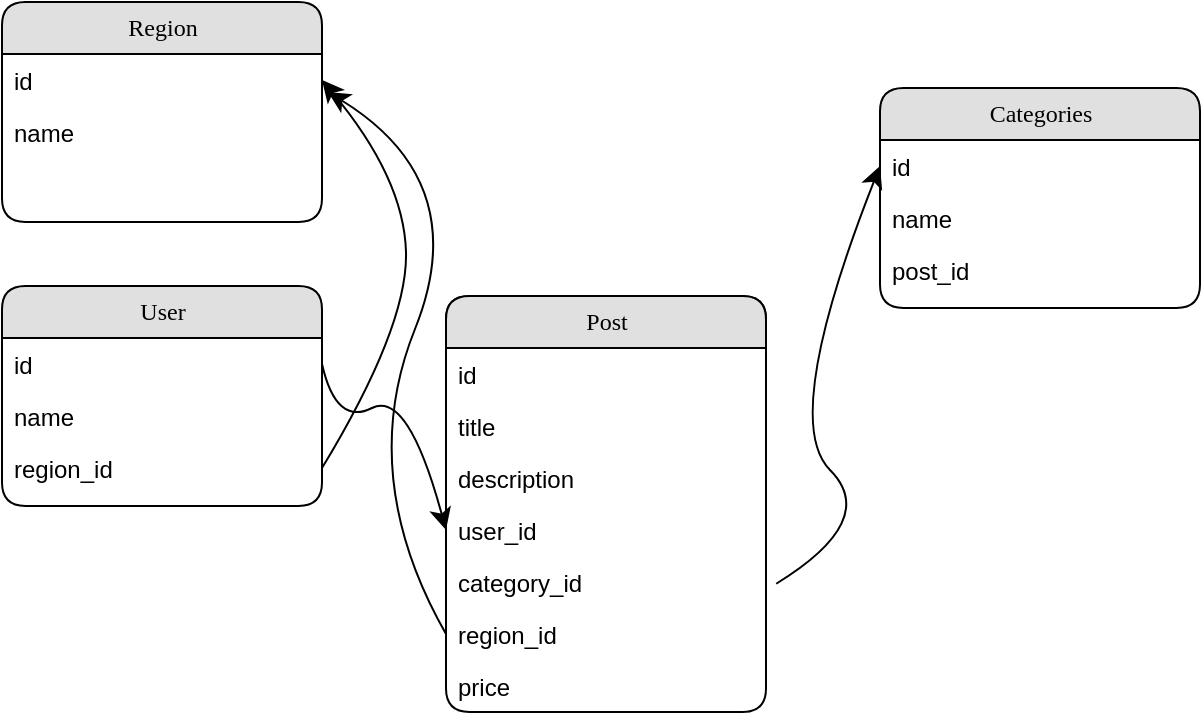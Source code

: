 <mxfile version="24.4.0" type="device">
  <diagram name="Page-1" id="0ngDe8UuJhcvlgXcPP2B">
    <mxGraphModel dx="1072" dy="1107" grid="0" gridSize="10" guides="1" tooltips="1" connect="1" arrows="1" fold="1" page="0" pageScale="1" pageWidth="850" pageHeight="1100" math="0" shadow="0">
      <root>
        <mxCell id="0" />
        <mxCell id="1" parent="0" />
        <mxCell id="tWOFz7EWHhk4SvWGC_su-5" value="User" style="swimlane;html=1;fontStyle=0;childLayout=stackLayout;horizontal=1;startSize=26;fillColor=#e0e0e0;horizontalStack=0;resizeParent=1;resizeLast=0;collapsible=1;marginBottom=0;swimlaneFillColor=#ffffff;align=center;rounded=1;shadow=0;comic=0;labelBackgroundColor=none;strokeWidth=1;fontFamily=Verdana;fontSize=12" vertex="1" parent="1">
          <mxGeometry x="-132" y="45" width="160" height="110" as="geometry" />
        </mxCell>
        <mxCell id="tWOFz7EWHhk4SvWGC_su-6" value="id" style="text;html=1;strokeColor=none;fillColor=none;spacingLeft=4;spacingRight=4;whiteSpace=wrap;overflow=hidden;rotatable=0;points=[[0,0.5],[1,0.5]];portConstraint=eastwest;" vertex="1" parent="tWOFz7EWHhk4SvWGC_su-5">
          <mxGeometry y="26" width="160" height="26" as="geometry" />
        </mxCell>
        <mxCell id="tWOFz7EWHhk4SvWGC_su-7" value="name" style="text;html=1;strokeColor=none;fillColor=none;spacingLeft=4;spacingRight=4;whiteSpace=wrap;overflow=hidden;rotatable=0;points=[[0,0.5],[1,0.5]];portConstraint=eastwest;" vertex="1" parent="tWOFz7EWHhk4SvWGC_su-5">
          <mxGeometry y="52" width="160" height="26" as="geometry" />
        </mxCell>
        <mxCell id="tWOFz7EWHhk4SvWGC_su-8" value="region_id" style="text;html=1;strokeColor=none;fillColor=none;spacingLeft=4;spacingRight=4;whiteSpace=wrap;overflow=hidden;rotatable=0;points=[[0,0.5],[1,0.5]];portConstraint=eastwest;" vertex="1" parent="tWOFz7EWHhk4SvWGC_su-5">
          <mxGeometry y="78" width="160" height="26" as="geometry" />
        </mxCell>
        <mxCell id="tWOFz7EWHhk4SvWGC_su-9" value="Region" style="swimlane;html=1;fontStyle=0;childLayout=stackLayout;horizontal=1;startSize=26;fillColor=#e0e0e0;horizontalStack=0;resizeParent=1;resizeLast=0;collapsible=1;marginBottom=0;swimlaneFillColor=#ffffff;align=center;rounded=1;shadow=0;comic=0;labelBackgroundColor=none;strokeWidth=1;fontFamily=Verdana;fontSize=12" vertex="1" parent="1">
          <mxGeometry x="-132" y="-97" width="160" height="110" as="geometry" />
        </mxCell>
        <mxCell id="tWOFz7EWHhk4SvWGC_su-10" value="id" style="text;html=1;strokeColor=none;fillColor=none;spacingLeft=4;spacingRight=4;whiteSpace=wrap;overflow=hidden;rotatable=0;points=[[0,0.5],[1,0.5]];portConstraint=eastwest;" vertex="1" parent="tWOFz7EWHhk4SvWGC_su-9">
          <mxGeometry y="26" width="160" height="26" as="geometry" />
        </mxCell>
        <mxCell id="tWOFz7EWHhk4SvWGC_su-11" value="name" style="text;html=1;strokeColor=none;fillColor=none;spacingLeft=4;spacingRight=4;whiteSpace=wrap;overflow=hidden;rotatable=0;points=[[0,0.5],[1,0.5]];portConstraint=eastwest;" vertex="1" parent="tWOFz7EWHhk4SvWGC_su-9">
          <mxGeometry y="52" width="160" height="26" as="geometry" />
        </mxCell>
        <mxCell id="tWOFz7EWHhk4SvWGC_su-13" value="" style="curved=1;endArrow=classic;html=1;rounded=0;fontSize=12;startSize=8;endSize=8;exitX=1;exitY=0.5;exitDx=0;exitDy=0;entryX=1;entryY=0.5;entryDx=0;entryDy=0;" edge="1" parent="1" source="tWOFz7EWHhk4SvWGC_su-8" target="tWOFz7EWHhk4SvWGC_su-10">
          <mxGeometry width="50" height="50" relative="1" as="geometry">
            <mxPoint x="38" y="115" as="sourcePoint" />
            <mxPoint x="88" y="65" as="targetPoint" />
            <Array as="points">
              <mxPoint x="71" y="65" />
              <mxPoint x="69" y="-9" />
            </Array>
          </mxGeometry>
        </mxCell>
        <mxCell id="tWOFz7EWHhk4SvWGC_su-14" value="Doctors" style="swimlane;html=1;fontStyle=0;childLayout=stackLayout;horizontal=1;startSize=26;fillColor=#e0e0e0;horizontalStack=0;resizeParent=1;resizeLast=0;collapsible=1;marginBottom=0;swimlaneFillColor=#ffffff;align=center;rounded=1;shadow=0;comic=0;labelBackgroundColor=none;strokeWidth=1;fontFamily=Verdana;fontSize=12" vertex="1" parent="1">
          <mxGeometry x="90" y="50" width="160" height="110" as="geometry" />
        </mxCell>
        <mxCell id="tWOFz7EWHhk4SvWGC_su-15" value="id" style="text;html=1;strokeColor=none;fillColor=none;spacingLeft=4;spacingRight=4;whiteSpace=wrap;overflow=hidden;rotatable=0;points=[[0,0.5],[1,0.5]];portConstraint=eastwest;" vertex="1" parent="tWOFz7EWHhk4SvWGC_su-14">
          <mxGeometry y="26" width="160" height="26" as="geometry" />
        </mxCell>
        <mxCell id="tWOFz7EWHhk4SvWGC_su-16" value="name" style="text;html=1;strokeColor=none;fillColor=none;spacingLeft=4;spacingRight=4;whiteSpace=wrap;overflow=hidden;rotatable=0;points=[[0,0.5],[1,0.5]];portConstraint=eastwest;" vertex="1" parent="tWOFz7EWHhk4SvWGC_su-14">
          <mxGeometry y="52" width="160" height="26" as="geometry" />
        </mxCell>
        <mxCell id="tWOFz7EWHhk4SvWGC_su-17" value="paitent_num" style="text;html=1;strokeColor=none;fillColor=none;spacingLeft=4;spacingRight=4;whiteSpace=wrap;overflow=hidden;rotatable=0;points=[[0,0.5],[1,0.5]];portConstraint=eastwest;" vertex="1" parent="tWOFz7EWHhk4SvWGC_su-14">
          <mxGeometry y="78" width="160" height="26" as="geometry" />
        </mxCell>
        <mxCell id="tWOFz7EWHhk4SvWGC_su-18" value="Post" style="swimlane;html=1;fontStyle=0;childLayout=stackLayout;horizontal=1;startSize=26;fillColor=#e0e0e0;horizontalStack=0;resizeParent=1;resizeLast=0;collapsible=1;marginBottom=0;swimlaneFillColor=#ffffff;align=center;rounded=1;shadow=0;comic=0;labelBackgroundColor=none;strokeWidth=1;fontFamily=Verdana;fontSize=12" vertex="1" parent="1">
          <mxGeometry x="90" y="50" width="160" height="208" as="geometry" />
        </mxCell>
        <mxCell id="tWOFz7EWHhk4SvWGC_su-19" value="id" style="text;html=1;strokeColor=none;fillColor=none;spacingLeft=4;spacingRight=4;whiteSpace=wrap;overflow=hidden;rotatable=0;points=[[0,0.5],[1,0.5]];portConstraint=eastwest;" vertex="1" parent="tWOFz7EWHhk4SvWGC_su-18">
          <mxGeometry y="26" width="160" height="26" as="geometry" />
        </mxCell>
        <mxCell id="tWOFz7EWHhk4SvWGC_su-20" value="title" style="text;html=1;strokeColor=none;fillColor=none;spacingLeft=4;spacingRight=4;whiteSpace=wrap;overflow=hidden;rotatable=0;points=[[0,0.5],[1,0.5]];portConstraint=eastwest;" vertex="1" parent="tWOFz7EWHhk4SvWGC_su-18">
          <mxGeometry y="52" width="160" height="26" as="geometry" />
        </mxCell>
        <mxCell id="tWOFz7EWHhk4SvWGC_su-21" value="description" style="text;html=1;strokeColor=none;fillColor=none;spacingLeft=4;spacingRight=4;whiteSpace=wrap;overflow=hidden;rotatable=0;points=[[0,0.5],[1,0.5]];portConstraint=eastwest;" vertex="1" parent="tWOFz7EWHhk4SvWGC_su-18">
          <mxGeometry y="78" width="160" height="26" as="geometry" />
        </mxCell>
        <mxCell id="tWOFz7EWHhk4SvWGC_su-23" value="user_id" style="text;html=1;strokeColor=none;fillColor=none;spacingLeft=4;spacingRight=4;whiteSpace=wrap;overflow=hidden;rotatable=0;points=[[0,0.5],[1,0.5]];portConstraint=eastwest;" vertex="1" parent="tWOFz7EWHhk4SvWGC_su-18">
          <mxGeometry y="104" width="160" height="26" as="geometry" />
        </mxCell>
        <mxCell id="tWOFz7EWHhk4SvWGC_su-24" value="category_id" style="text;html=1;strokeColor=none;fillColor=none;spacingLeft=4;spacingRight=4;whiteSpace=wrap;overflow=hidden;rotatable=0;points=[[0,0.5],[1,0.5]];portConstraint=eastwest;" vertex="1" parent="tWOFz7EWHhk4SvWGC_su-18">
          <mxGeometry y="130" width="160" height="26" as="geometry" />
        </mxCell>
        <mxCell id="tWOFz7EWHhk4SvWGC_su-32" value="region_id" style="text;html=1;strokeColor=none;fillColor=none;spacingLeft=4;spacingRight=4;whiteSpace=wrap;overflow=hidden;rotatable=0;points=[[0,0.5],[1,0.5]];portConstraint=eastwest;" vertex="1" parent="tWOFz7EWHhk4SvWGC_su-18">
          <mxGeometry y="156" width="160" height="26" as="geometry" />
        </mxCell>
        <mxCell id="tWOFz7EWHhk4SvWGC_su-31" value="price" style="text;html=1;strokeColor=none;fillColor=none;spacingLeft=4;spacingRight=4;whiteSpace=wrap;overflow=hidden;rotatable=0;points=[[0,0.5],[1,0.5]];portConstraint=eastwest;" vertex="1" parent="tWOFz7EWHhk4SvWGC_su-18">
          <mxGeometry y="182" width="160" height="26" as="geometry" />
        </mxCell>
        <mxCell id="tWOFz7EWHhk4SvWGC_su-25" value="" style="curved=1;endArrow=classic;html=1;rounded=0;fontSize=12;startSize=8;endSize=8;exitX=1;exitY=0.5;exitDx=0;exitDy=0;entryX=0;entryY=0.5;entryDx=0;entryDy=0;" edge="1" parent="1" source="tWOFz7EWHhk4SvWGC_su-6" target="tWOFz7EWHhk4SvWGC_su-23">
          <mxGeometry width="50" height="50" relative="1" as="geometry">
            <mxPoint x="133" y="90" as="sourcePoint" />
            <mxPoint x="183" y="40" as="targetPoint" />
            <Array as="points">
              <mxPoint x="35" y="115" />
              <mxPoint x="71" y="97" />
            </Array>
          </mxGeometry>
        </mxCell>
        <mxCell id="tWOFz7EWHhk4SvWGC_su-26" value="Categories" style="swimlane;html=1;fontStyle=0;childLayout=stackLayout;horizontal=1;startSize=26;fillColor=#e0e0e0;horizontalStack=0;resizeParent=1;resizeLast=0;collapsible=1;marginBottom=0;swimlaneFillColor=#ffffff;align=center;rounded=1;shadow=0;comic=0;labelBackgroundColor=none;strokeWidth=1;fontFamily=Verdana;fontSize=12" vertex="1" parent="1">
          <mxGeometry x="307" y="-54" width="160" height="110" as="geometry" />
        </mxCell>
        <mxCell id="tWOFz7EWHhk4SvWGC_su-27" value="id" style="text;html=1;strokeColor=none;fillColor=none;spacingLeft=4;spacingRight=4;whiteSpace=wrap;overflow=hidden;rotatable=0;points=[[0,0.5],[1,0.5]];portConstraint=eastwest;" vertex="1" parent="tWOFz7EWHhk4SvWGC_su-26">
          <mxGeometry y="26" width="160" height="26" as="geometry" />
        </mxCell>
        <mxCell id="tWOFz7EWHhk4SvWGC_su-28" value="name" style="text;html=1;strokeColor=none;fillColor=none;spacingLeft=4;spacingRight=4;whiteSpace=wrap;overflow=hidden;rotatable=0;points=[[0,0.5],[1,0.5]];portConstraint=eastwest;" vertex="1" parent="tWOFz7EWHhk4SvWGC_su-26">
          <mxGeometry y="52" width="160" height="26" as="geometry" />
        </mxCell>
        <mxCell id="tWOFz7EWHhk4SvWGC_su-29" value="post_id" style="text;html=1;strokeColor=none;fillColor=none;spacingLeft=4;spacingRight=4;whiteSpace=wrap;overflow=hidden;rotatable=0;points=[[0,0.5],[1,0.5]];portConstraint=eastwest;" vertex="1" parent="tWOFz7EWHhk4SvWGC_su-26">
          <mxGeometry y="78" width="160" height="26" as="geometry" />
        </mxCell>
        <mxCell id="tWOFz7EWHhk4SvWGC_su-34" value="" style="curved=1;endArrow=classic;html=1;rounded=0;fontSize=12;startSize=8;endSize=8;entryX=0;entryY=0.5;entryDx=0;entryDy=0;exitX=1.032;exitY=0.534;exitDx=0;exitDy=0;exitPerimeter=0;" edge="1" parent="1" source="tWOFz7EWHhk4SvWGC_su-24" target="tWOFz7EWHhk4SvWGC_su-27">
          <mxGeometry width="50" height="50" relative="1" as="geometry">
            <mxPoint x="257" y="162" as="sourcePoint" />
            <mxPoint x="307" y="112" as="targetPoint" />
            <Array as="points">
              <mxPoint x="307" y="162" />
              <mxPoint x="257" y="112" />
            </Array>
          </mxGeometry>
        </mxCell>
        <mxCell id="tWOFz7EWHhk4SvWGC_su-35" value="" style="curved=1;endArrow=classic;html=1;rounded=0;fontSize=12;startSize=8;endSize=8;exitX=0;exitY=0.5;exitDx=0;exitDy=0;" edge="1" parent="1" source="tWOFz7EWHhk4SvWGC_su-32">
          <mxGeometry width="50" height="50" relative="1" as="geometry">
            <mxPoint x="79" y="147" as="sourcePoint" />
            <mxPoint x="31" y="-52" as="targetPoint" />
            <Array as="points">
              <mxPoint x="45" y="140" />
              <mxPoint x="104" y="-7" />
            </Array>
          </mxGeometry>
        </mxCell>
      </root>
    </mxGraphModel>
  </diagram>
</mxfile>

